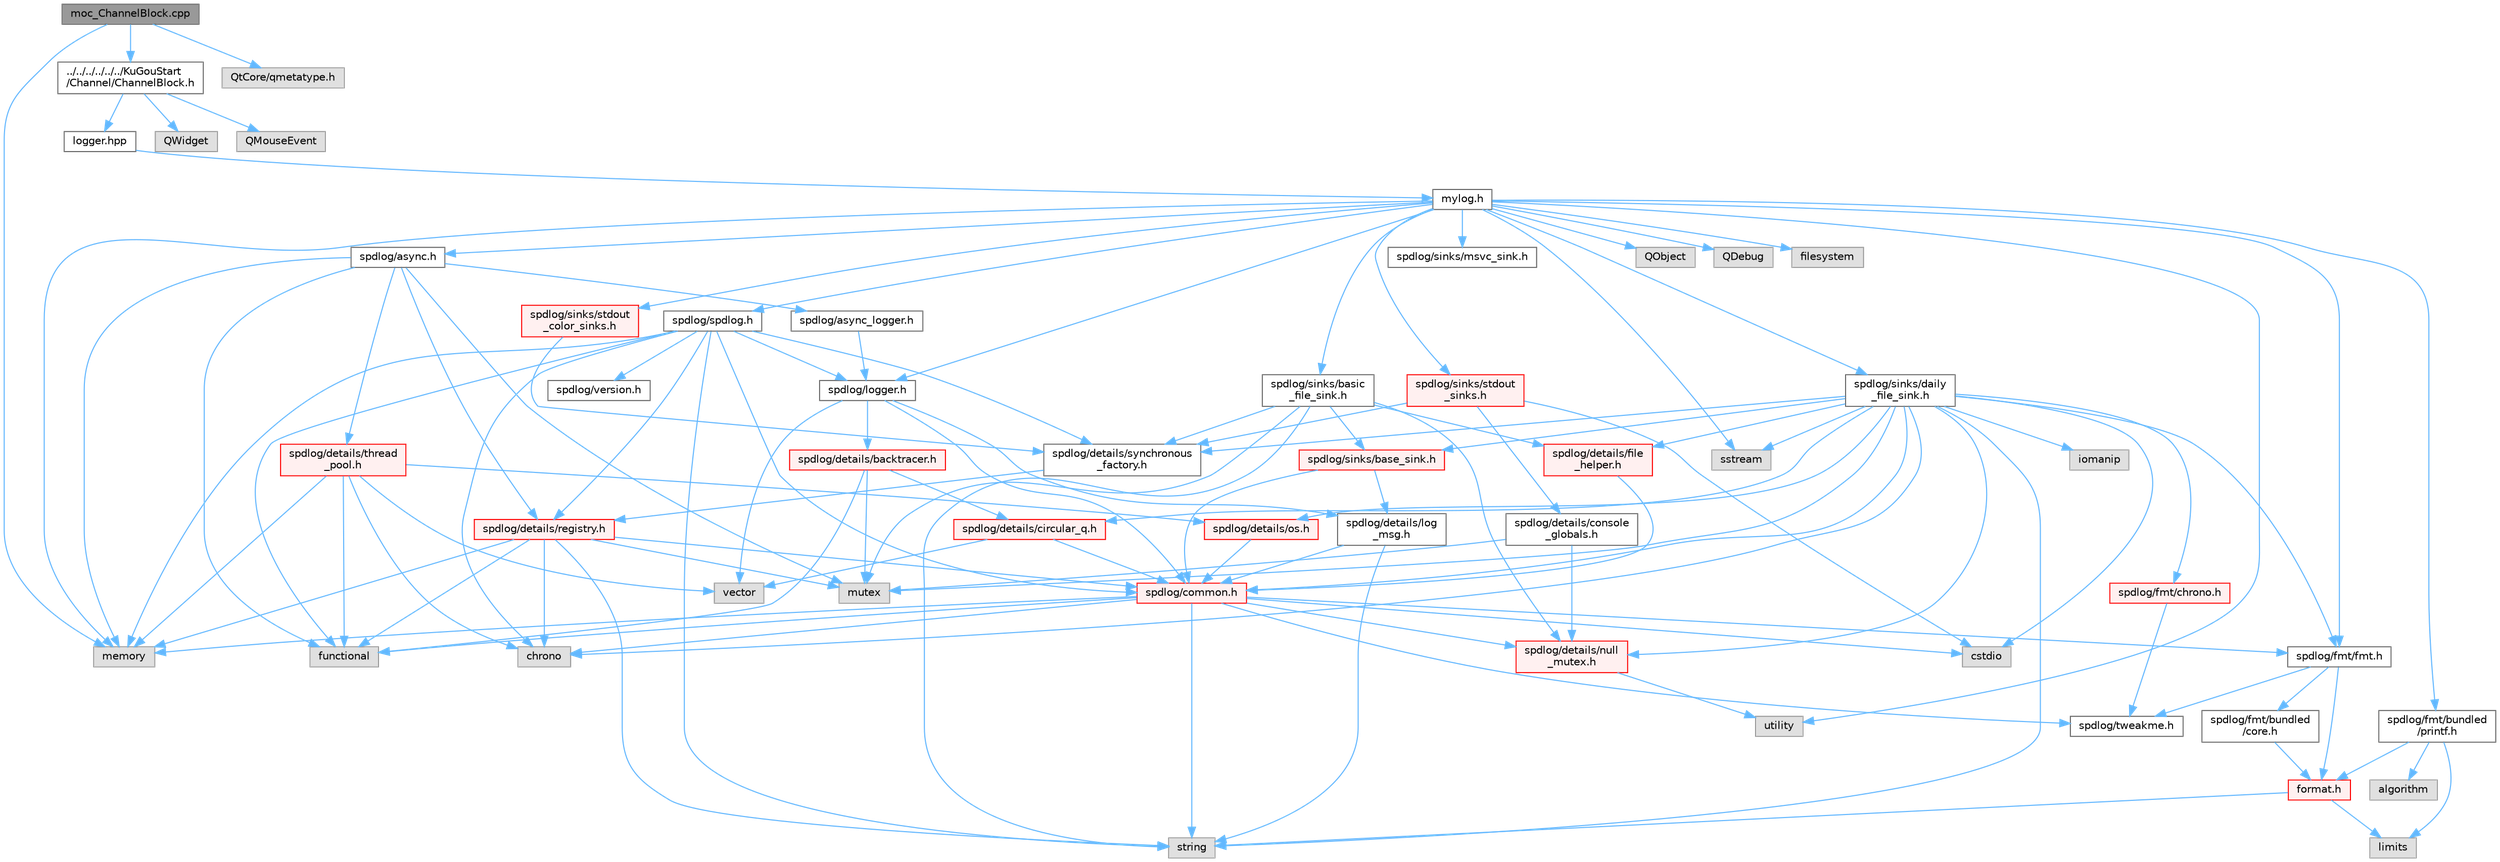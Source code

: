 digraph "moc_ChannelBlock.cpp"
{
 // LATEX_PDF_SIZE
  bgcolor="transparent";
  edge [fontname=Helvetica,fontsize=10,labelfontname=Helvetica,labelfontsize=10];
  node [fontname=Helvetica,fontsize=10,shape=box,height=0.2,width=0.4];
  Node1 [id="Node000001",label="moc_ChannelBlock.cpp",height=0.2,width=0.4,color="gray40", fillcolor="grey60", style="filled", fontcolor="black",tooltip=" "];
  Node1 -> Node2 [id="edge1_Node000001_Node000002",color="steelblue1",style="solid",tooltip=" "];
  Node2 [id="Node000002",label="../../../../../../KuGouStart\l/Channel/ChannelBlock.h",height=0.2,width=0.4,color="grey40", fillcolor="white", style="filled",URL="$_channel_block_8h.html",tooltip="定义 ChannelBlock 类，提供音乐频道块界面"];
  Node2 -> Node3 [id="edge2_Node000002_Node000003",color="steelblue1",style="solid",tooltip=" "];
  Node3 [id="Node000003",label="QMouseEvent",height=0.2,width=0.4,color="grey60", fillcolor="#E0E0E0", style="filled",tooltip=" "];
  Node2 -> Node4 [id="edge3_Node000002_Node000004",color="steelblue1",style="solid",tooltip=" "];
  Node4 [id="Node000004",label="QWidget",height=0.2,width=0.4,color="grey60", fillcolor="#E0E0E0", style="filled",tooltip=" "];
  Node2 -> Node5 [id="edge4_Node000002_Node000005",color="steelblue1",style="solid",tooltip=" "];
  Node5 [id="Node000005",label="logger.hpp",height=0.2,width=0.4,color="grey40", fillcolor="white", style="filled",URL="$logger_8hpp.html",tooltip=" "];
  Node5 -> Node6 [id="edge5_Node000005_Node000006",color="steelblue1",style="solid",tooltip=" "];
  Node6 [id="Node000006",label="mylog.h",height=0.2,width=0.4,color="grey40", fillcolor="white", style="filled",URL="$mylog_8h.html",tooltip=" "];
  Node6 -> Node7 [id="edge6_Node000006_Node000007",color="steelblue1",style="solid",tooltip=" "];
  Node7 [id="Node000007",label="filesystem",height=0.2,width=0.4,color="grey60", fillcolor="#E0E0E0", style="filled",tooltip=" "];
  Node6 -> Node8 [id="edge7_Node000006_Node000008",color="steelblue1",style="solid",tooltip=" "];
  Node8 [id="Node000008",label="sstream",height=0.2,width=0.4,color="grey60", fillcolor="#E0E0E0", style="filled",tooltip=" "];
  Node6 -> Node9 [id="edge8_Node000006_Node000009",color="steelblue1",style="solid",tooltip=" "];
  Node9 [id="Node000009",label="memory",height=0.2,width=0.4,color="grey60", fillcolor="#E0E0E0", style="filled",tooltip=" "];
  Node6 -> Node10 [id="edge9_Node000006_Node000010",color="steelblue1",style="solid",tooltip=" "];
  Node10 [id="Node000010",label="spdlog/spdlog.h",height=0.2,width=0.4,color="grey40", fillcolor="white", style="filled",URL="$spdlog_8h.html",tooltip=" "];
  Node10 -> Node11 [id="edge10_Node000010_Node000011",color="steelblue1",style="solid",tooltip=" "];
  Node11 [id="Node000011",label="spdlog/common.h",height=0.2,width=0.4,color="red", fillcolor="#FFF0F0", style="filled",URL="$_my_spdlog_2spdlog_2common_8h.html",tooltip=" "];
  Node11 -> Node12 [id="edge11_Node000011_Node000012",color="steelblue1",style="solid",tooltip=" "];
  Node12 [id="Node000012",label="spdlog/details/null\l_mutex.h",height=0.2,width=0.4,color="red", fillcolor="#FFF0F0", style="filled",URL="$null__mutex_8h.html",tooltip=" "];
  Node12 -> Node14 [id="edge12_Node000012_Node000014",color="steelblue1",style="solid",tooltip=" "];
  Node14 [id="Node000014",label="utility",height=0.2,width=0.4,color="grey60", fillcolor="#E0E0E0", style="filled",tooltip=" "];
  Node11 -> Node15 [id="edge13_Node000011_Node000015",color="steelblue1",style="solid",tooltip=" "];
  Node15 [id="Node000015",label="spdlog/tweakme.h",height=0.2,width=0.4,color="grey40", fillcolor="white", style="filled",URL="$tweakme_8h.html",tooltip=" "];
  Node11 -> Node16 [id="edge14_Node000011_Node000016",color="steelblue1",style="solid",tooltip=" "];
  Node16 [id="Node000016",label="chrono",height=0.2,width=0.4,color="grey60", fillcolor="#E0E0E0", style="filled",tooltip=" "];
  Node11 -> Node17 [id="edge15_Node000011_Node000017",color="steelblue1",style="solid",tooltip=" "];
  Node17 [id="Node000017",label="cstdio",height=0.2,width=0.4,color="grey60", fillcolor="#E0E0E0", style="filled",tooltip=" "];
  Node11 -> Node19 [id="edge16_Node000011_Node000019",color="steelblue1",style="solid",tooltip=" "];
  Node19 [id="Node000019",label="functional",height=0.2,width=0.4,color="grey60", fillcolor="#E0E0E0", style="filled",tooltip=" "];
  Node11 -> Node9 [id="edge17_Node000011_Node000009",color="steelblue1",style="solid",tooltip=" "];
  Node11 -> Node21 [id="edge18_Node000011_Node000021",color="steelblue1",style="solid",tooltip=" "];
  Node21 [id="Node000021",label="string",height=0.2,width=0.4,color="grey60", fillcolor="#E0E0E0", style="filled",tooltip=" "];
  Node11 -> Node23 [id="edge19_Node000011_Node000023",color="steelblue1",style="solid",tooltip=" "];
  Node23 [id="Node000023",label="spdlog/fmt/fmt.h",height=0.2,width=0.4,color="grey40", fillcolor="white", style="filled",URL="$fmt_8h.html",tooltip=" "];
  Node23 -> Node15 [id="edge20_Node000023_Node000015",color="steelblue1",style="solid",tooltip=" "];
  Node23 -> Node24 [id="edge21_Node000023_Node000024",color="steelblue1",style="solid",tooltip=" "];
  Node24 [id="Node000024",label="spdlog/fmt/bundled\l/core.h",height=0.2,width=0.4,color="grey40", fillcolor="white", style="filled",URL="$core_8h.html",tooltip=" "];
  Node24 -> Node25 [id="edge22_Node000024_Node000025",color="steelblue1",style="solid",tooltip=" "];
  Node25 [id="Node000025",label="format.h",height=0.2,width=0.4,color="red", fillcolor="#FFF0F0", style="filled",URL="$format_8h.html",tooltip=" "];
  Node25 -> Node34 [id="edge23_Node000025_Node000034",color="steelblue1",style="solid",tooltip=" "];
  Node34 [id="Node000034",label="limits",height=0.2,width=0.4,color="grey60", fillcolor="#E0E0E0", style="filled",tooltip=" "];
  Node25 -> Node21 [id="edge24_Node000025_Node000021",color="steelblue1",style="solid",tooltip=" "];
  Node23 -> Node25 [id="edge25_Node000023_Node000025",color="steelblue1",style="solid",tooltip=" "];
  Node10 -> Node45 [id="edge26_Node000010_Node000045",color="steelblue1",style="solid",tooltip=" "];
  Node45 [id="Node000045",label="spdlog/details/registry.h",height=0.2,width=0.4,color="red", fillcolor="#FFF0F0", style="filled",URL="$registry_8h.html",tooltip=" "];
  Node45 -> Node11 [id="edge27_Node000045_Node000011",color="steelblue1",style="solid",tooltip=" "];
  Node45 -> Node16 [id="edge28_Node000045_Node000016",color="steelblue1",style="solid",tooltip=" "];
  Node45 -> Node19 [id="edge29_Node000045_Node000019",color="steelblue1",style="solid",tooltip=" "];
  Node45 -> Node9 [id="edge30_Node000045_Node000009",color="steelblue1",style="solid",tooltip=" "];
  Node45 -> Node48 [id="edge31_Node000045_Node000048",color="steelblue1",style="solid",tooltip=" "];
  Node48 [id="Node000048",label="mutex",height=0.2,width=0.4,color="grey60", fillcolor="#E0E0E0", style="filled",tooltip=" "];
  Node45 -> Node21 [id="edge32_Node000045_Node000021",color="steelblue1",style="solid",tooltip=" "];
  Node10 -> Node51 [id="edge33_Node000010_Node000051",color="steelblue1",style="solid",tooltip=" "];
  Node51 [id="Node000051",label="spdlog/details/synchronous\l_factory.h",height=0.2,width=0.4,color="grey40", fillcolor="white", style="filled",URL="$synchronous__factory_8h.html",tooltip=" "];
  Node51 -> Node45 [id="edge34_Node000051_Node000045",color="steelblue1",style="solid",tooltip=" "];
  Node10 -> Node52 [id="edge35_Node000010_Node000052",color="steelblue1",style="solid",tooltip=" "];
  Node52 [id="Node000052",label="spdlog/logger.h",height=0.2,width=0.4,color="grey40", fillcolor="white", style="filled",URL="$logger_8h.html",tooltip=" "];
  Node52 -> Node11 [id="edge36_Node000052_Node000011",color="steelblue1",style="solid",tooltip=" "];
  Node52 -> Node53 [id="edge37_Node000052_Node000053",color="steelblue1",style="solid",tooltip=" "];
  Node53 [id="Node000053",label="spdlog/details/backtracer.h",height=0.2,width=0.4,color="red", fillcolor="#FFF0F0", style="filled",URL="$backtracer_8h.html",tooltip=" "];
  Node53 -> Node54 [id="edge38_Node000053_Node000054",color="steelblue1",style="solid",tooltip=" "];
  Node54 [id="Node000054",label="spdlog/details/circular_q.h",height=0.2,width=0.4,color="red", fillcolor="#FFF0F0", style="filled",URL="$circular__q_8h.html",tooltip=" "];
  Node54 -> Node56 [id="edge39_Node000054_Node000056",color="steelblue1",style="solid",tooltip=" "];
  Node56 [id="Node000056",label="vector",height=0.2,width=0.4,color="grey60", fillcolor="#E0E0E0", style="filled",tooltip=" "];
  Node54 -> Node11 [id="edge40_Node000054_Node000011",color="steelblue1",style="solid",tooltip=" "];
  Node53 -> Node19 [id="edge41_Node000053_Node000019",color="steelblue1",style="solid",tooltip=" "];
  Node53 -> Node48 [id="edge42_Node000053_Node000048",color="steelblue1",style="solid",tooltip=" "];
  Node52 -> Node58 [id="edge43_Node000052_Node000058",color="steelblue1",style="solid",tooltip=" "];
  Node58 [id="Node000058",label="spdlog/details/log\l_msg.h",height=0.2,width=0.4,color="grey40", fillcolor="white", style="filled",URL="$log__msg_8h.html",tooltip=" "];
  Node58 -> Node11 [id="edge44_Node000058_Node000011",color="steelblue1",style="solid",tooltip=" "];
  Node58 -> Node21 [id="edge45_Node000058_Node000021",color="steelblue1",style="solid",tooltip=" "];
  Node52 -> Node56 [id="edge46_Node000052_Node000056",color="steelblue1",style="solid",tooltip=" "];
  Node10 -> Node59 [id="edge47_Node000010_Node000059",color="steelblue1",style="solid",tooltip=" "];
  Node59 [id="Node000059",label="spdlog/version.h",height=0.2,width=0.4,color="grey40", fillcolor="white", style="filled",URL="$version_8h.html",tooltip=" "];
  Node10 -> Node16 [id="edge48_Node000010_Node000016",color="steelblue1",style="solid",tooltip=" "];
  Node10 -> Node19 [id="edge49_Node000010_Node000019",color="steelblue1",style="solid",tooltip=" "];
  Node10 -> Node9 [id="edge50_Node000010_Node000009",color="steelblue1",style="solid",tooltip=" "];
  Node10 -> Node21 [id="edge51_Node000010_Node000021",color="steelblue1",style="solid",tooltip=" "];
  Node6 -> Node60 [id="edge52_Node000006_Node000060",color="steelblue1",style="solid",tooltip=" "];
  Node60 [id="Node000060",label="spdlog/async.h",height=0.2,width=0.4,color="grey40", fillcolor="white", style="filled",URL="$_my_spdlog_2spdlog_2_async_8h.html",tooltip=" "];
  Node60 -> Node61 [id="edge53_Node000060_Node000061",color="steelblue1",style="solid",tooltip=" "];
  Node61 [id="Node000061",label="spdlog/async_logger.h",height=0.2,width=0.4,color="grey40", fillcolor="white", style="filled",URL="$async__logger_8h.html",tooltip=" "];
  Node61 -> Node52 [id="edge54_Node000061_Node000052",color="steelblue1",style="solid",tooltip=" "];
  Node60 -> Node45 [id="edge55_Node000060_Node000045",color="steelblue1",style="solid",tooltip=" "];
  Node60 -> Node62 [id="edge56_Node000060_Node000062",color="steelblue1",style="solid",tooltip=" "];
  Node62 [id="Node000062",label="spdlog/details/thread\l_pool.h",height=0.2,width=0.4,color="red", fillcolor="#FFF0F0", style="filled",URL="$thread__pool_8h.html",tooltip=" "];
  Node62 -> Node64 [id="edge57_Node000062_Node000064",color="steelblue1",style="solid",tooltip=" "];
  Node64 [id="Node000064",label="spdlog/details/os.h",height=0.2,width=0.4,color="red", fillcolor="#FFF0F0", style="filled",URL="$details_2os_8h.html",tooltip=" "];
  Node64 -> Node11 [id="edge58_Node000064_Node000011",color="steelblue1",style="solid",tooltip=" "];
  Node62 -> Node16 [id="edge59_Node000062_Node000016",color="steelblue1",style="solid",tooltip=" "];
  Node62 -> Node19 [id="edge60_Node000062_Node000019",color="steelblue1",style="solid",tooltip=" "];
  Node62 -> Node9 [id="edge61_Node000062_Node000009",color="steelblue1",style="solid",tooltip=" "];
  Node62 -> Node56 [id="edge62_Node000062_Node000056",color="steelblue1",style="solid",tooltip=" "];
  Node60 -> Node19 [id="edge63_Node000060_Node000019",color="steelblue1",style="solid",tooltip=" "];
  Node60 -> Node9 [id="edge64_Node000060_Node000009",color="steelblue1",style="solid",tooltip=" "];
  Node60 -> Node48 [id="edge65_Node000060_Node000048",color="steelblue1",style="solid",tooltip=" "];
  Node6 -> Node52 [id="edge66_Node000006_Node000052",color="steelblue1",style="solid",tooltip=" "];
  Node6 -> Node23 [id="edge67_Node000006_Node000023",color="steelblue1",style="solid",tooltip=" "];
  Node6 -> Node66 [id="edge68_Node000006_Node000066",color="steelblue1",style="solid",tooltip=" "];
  Node66 [id="Node000066",label="spdlog/fmt/bundled\l/printf.h",height=0.2,width=0.4,color="grey40", fillcolor="white", style="filled",URL="$printf_8h.html",tooltip=" "];
  Node66 -> Node39 [id="edge69_Node000066_Node000039",color="steelblue1",style="solid",tooltip=" "];
  Node39 [id="Node000039",label="algorithm",height=0.2,width=0.4,color="grey60", fillcolor="#E0E0E0", style="filled",tooltip=" "];
  Node66 -> Node34 [id="edge70_Node000066_Node000034",color="steelblue1",style="solid",tooltip=" "];
  Node66 -> Node25 [id="edge71_Node000066_Node000025",color="steelblue1",style="solid",tooltip=" "];
  Node6 -> Node67 [id="edge72_Node000006_Node000067",color="steelblue1",style="solid",tooltip=" "];
  Node67 [id="Node000067",label="spdlog/sinks/basic\l_file_sink.h",height=0.2,width=0.4,color="grey40", fillcolor="white", style="filled",URL="$basic__file__sink_8h.html",tooltip=" "];
  Node67 -> Node68 [id="edge73_Node000067_Node000068",color="steelblue1",style="solid",tooltip=" "];
  Node68 [id="Node000068",label="spdlog/details/file\l_helper.h",height=0.2,width=0.4,color="red", fillcolor="#FFF0F0", style="filled",URL="$file__helper_8h.html",tooltip=" "];
  Node68 -> Node11 [id="edge74_Node000068_Node000011",color="steelblue1",style="solid",tooltip=" "];
  Node67 -> Node12 [id="edge75_Node000067_Node000012",color="steelblue1",style="solid",tooltip=" "];
  Node67 -> Node51 [id="edge76_Node000067_Node000051",color="steelblue1",style="solid",tooltip=" "];
  Node67 -> Node70 [id="edge77_Node000067_Node000070",color="steelblue1",style="solid",tooltip=" "];
  Node70 [id="Node000070",label="spdlog/sinks/base_sink.h",height=0.2,width=0.4,color="red", fillcolor="#FFF0F0", style="filled",URL="$base__sink_8h.html",tooltip=" "];
  Node70 -> Node11 [id="edge78_Node000070_Node000011",color="steelblue1",style="solid",tooltip=" "];
  Node70 -> Node58 [id="edge79_Node000070_Node000058",color="steelblue1",style="solid",tooltip=" "];
  Node67 -> Node48 [id="edge80_Node000067_Node000048",color="steelblue1",style="solid",tooltip=" "];
  Node67 -> Node21 [id="edge81_Node000067_Node000021",color="steelblue1",style="solid",tooltip=" "];
  Node6 -> Node73 [id="edge82_Node000006_Node000073",color="steelblue1",style="solid",tooltip=" "];
  Node73 [id="Node000073",label="spdlog/sinks/daily\l_file_sink.h",height=0.2,width=0.4,color="grey40", fillcolor="white", style="filled",URL="$daily__file__sink_8h.html",tooltip=" "];
  Node73 -> Node11 [id="edge83_Node000073_Node000011",color="steelblue1",style="solid",tooltip=" "];
  Node73 -> Node54 [id="edge84_Node000073_Node000054",color="steelblue1",style="solid",tooltip=" "];
  Node73 -> Node68 [id="edge85_Node000073_Node000068",color="steelblue1",style="solid",tooltip=" "];
  Node73 -> Node12 [id="edge86_Node000073_Node000012",color="steelblue1",style="solid",tooltip=" "];
  Node73 -> Node64 [id="edge87_Node000073_Node000064",color="steelblue1",style="solid",tooltip=" "];
  Node73 -> Node51 [id="edge88_Node000073_Node000051",color="steelblue1",style="solid",tooltip=" "];
  Node73 -> Node74 [id="edge89_Node000073_Node000074",color="steelblue1",style="solid",tooltip=" "];
  Node74 [id="Node000074",label="spdlog/fmt/chrono.h",height=0.2,width=0.4,color="red", fillcolor="#FFF0F0", style="filled",URL="$chrono_8h.html",tooltip=" "];
  Node74 -> Node15 [id="edge90_Node000074_Node000015",color="steelblue1",style="solid",tooltip=" "];
  Node73 -> Node23 [id="edge91_Node000073_Node000023",color="steelblue1",style="solid",tooltip=" "];
  Node73 -> Node70 [id="edge92_Node000073_Node000070",color="steelblue1",style="solid",tooltip=" "];
  Node73 -> Node16 [id="edge93_Node000073_Node000016",color="steelblue1",style="solid",tooltip=" "];
  Node73 -> Node17 [id="edge94_Node000073_Node000017",color="steelblue1",style="solid",tooltip=" "];
  Node73 -> Node77 [id="edge95_Node000073_Node000077",color="steelblue1",style="solid",tooltip=" "];
  Node77 [id="Node000077",label="iomanip",height=0.2,width=0.4,color="grey60", fillcolor="#E0E0E0", style="filled",tooltip=" "];
  Node73 -> Node48 [id="edge96_Node000073_Node000048",color="steelblue1",style="solid",tooltip=" "];
  Node73 -> Node8 [id="edge97_Node000073_Node000008",color="steelblue1",style="solid",tooltip=" "];
  Node73 -> Node21 [id="edge98_Node000073_Node000021",color="steelblue1",style="solid",tooltip=" "];
  Node6 -> Node78 [id="edge99_Node000006_Node000078",color="steelblue1",style="solid",tooltip=" "];
  Node78 [id="Node000078",label="spdlog/sinks/msvc_sink.h",height=0.2,width=0.4,color="grey40", fillcolor="white", style="filled",URL="$msvc__sink_8h.html",tooltip=" "];
  Node6 -> Node79 [id="edge100_Node000006_Node000079",color="steelblue1",style="solid",tooltip=" "];
  Node79 [id="Node000079",label="spdlog/sinks/stdout\l_sinks.h",height=0.2,width=0.4,color="red", fillcolor="#FFF0F0", style="filled",URL="$stdout__sinks_8h.html",tooltip=" "];
  Node79 -> Node17 [id="edge101_Node000079_Node000017",color="steelblue1",style="solid",tooltip=" "];
  Node79 -> Node80 [id="edge102_Node000079_Node000080",color="steelblue1",style="solid",tooltip=" "];
  Node80 [id="Node000080",label="spdlog/details/console\l_globals.h",height=0.2,width=0.4,color="grey40", fillcolor="white", style="filled",URL="$console__globals_8h.html",tooltip=" "];
  Node80 -> Node48 [id="edge103_Node000080_Node000048",color="steelblue1",style="solid",tooltip=" "];
  Node80 -> Node12 [id="edge104_Node000080_Node000012",color="steelblue1",style="solid",tooltip=" "];
  Node79 -> Node51 [id="edge105_Node000079_Node000051",color="steelblue1",style="solid",tooltip=" "];
  Node6 -> Node81 [id="edge106_Node000006_Node000081",color="steelblue1",style="solid",tooltip=" "];
  Node81 [id="Node000081",label="spdlog/sinks/stdout\l_color_sinks.h",height=0.2,width=0.4,color="red", fillcolor="#FFF0F0", style="filled",URL="$stdout__color__sinks_8h.html",tooltip=" "];
  Node81 -> Node51 [id="edge107_Node000081_Node000051",color="steelblue1",style="solid",tooltip=" "];
  Node6 -> Node84 [id="edge108_Node000006_Node000084",color="steelblue1",style="solid",tooltip=" "];
  Node84 [id="Node000084",label="QObject",height=0.2,width=0.4,color="grey60", fillcolor="#E0E0E0", style="filled",tooltip=" "];
  Node6 -> Node85 [id="edge109_Node000006_Node000085",color="steelblue1",style="solid",tooltip=" "];
  Node85 [id="Node000085",label="QDebug",height=0.2,width=0.4,color="grey60", fillcolor="#E0E0E0", style="filled",tooltip=" "];
  Node6 -> Node14 [id="edge110_Node000006_Node000014",color="steelblue1",style="solid",tooltip=" "];
  Node1 -> Node86 [id="edge111_Node000001_Node000086",color="steelblue1",style="solid",tooltip=" "];
  Node86 [id="Node000086",label="QtCore/qmetatype.h",height=0.2,width=0.4,color="grey60", fillcolor="#E0E0E0", style="filled",tooltip=" "];
  Node1 -> Node9 [id="edge112_Node000001_Node000009",color="steelblue1",style="solid",tooltip=" "];
}
